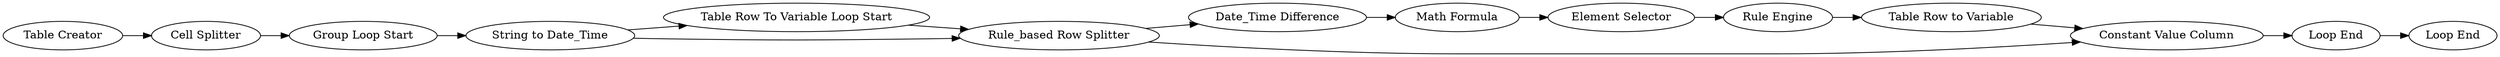 digraph {
	82 [label="Table Creator"]
	83 [label="Cell Splitter"]
	84 [label="Group Loop Start"]
	85 [label="Table Row To Variable Loop Start"]
	87 [label="String to Date_Time"]
	88 [label="Date_Time Difference"]
	92 [label="Rule_based Row Splitter"]
	94 [label="Math Formula"]
	96 [label="Table Row to Variable"]
	97 [label="Rule Engine"]
	104 [label="Element Selector"]
	105 [label="Constant Value Column"]
	106 [label="Loop End"]
	107 [label="Loop End"]
	82 -> 83
	83 -> 84
	84 -> 87
	85 -> 92
	87 -> 85
	87 -> 92
	88 -> 94
	92 -> 88
	92 -> 105
	94 -> 104
	96 -> 105
	97 -> 96
	104 -> 97
	105 -> 106
	106 -> 107
	rankdir=LR
}
